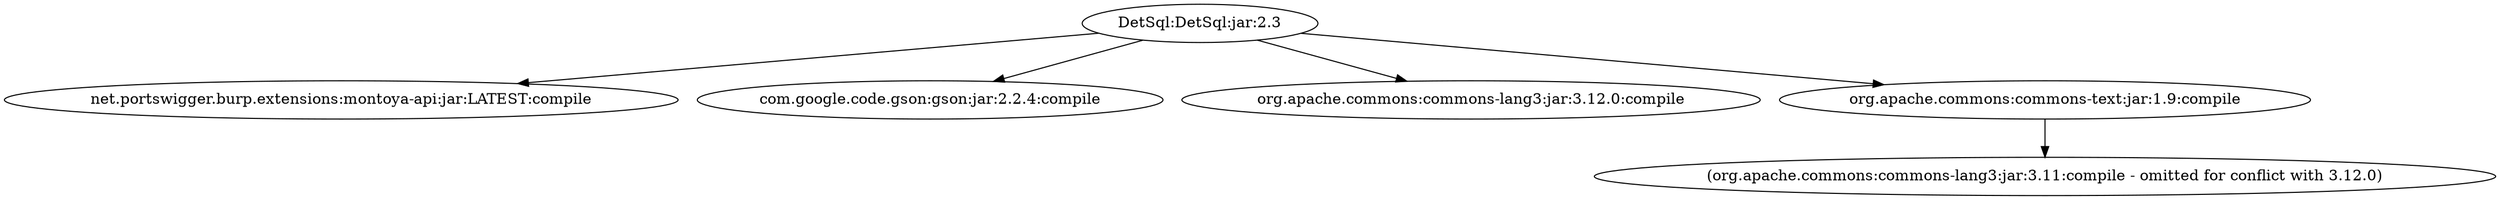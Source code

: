 digraph saoshao__DetSql {
	"DetSql:DetSql:jar:2.3" -> "net.portswigger.burp.extensions:montoya-api:jar:LATEST:compile" ; 
	"DetSql:DetSql:jar:2.3" -> "com.google.code.gson:gson:jar:2.2.4:compile" ; 
	"DetSql:DetSql:jar:2.3" -> "org.apache.commons:commons-lang3:jar:3.12.0:compile" ; 
	"DetSql:DetSql:jar:2.3" -> "org.apache.commons:commons-text:jar:1.9:compile" ; 
	"org.apache.commons:commons-text:jar:1.9:compile" -> "(org.apache.commons:commons-lang3:jar:3.11:compile - omitted for conflict with 3.12.0)" ; 
}
